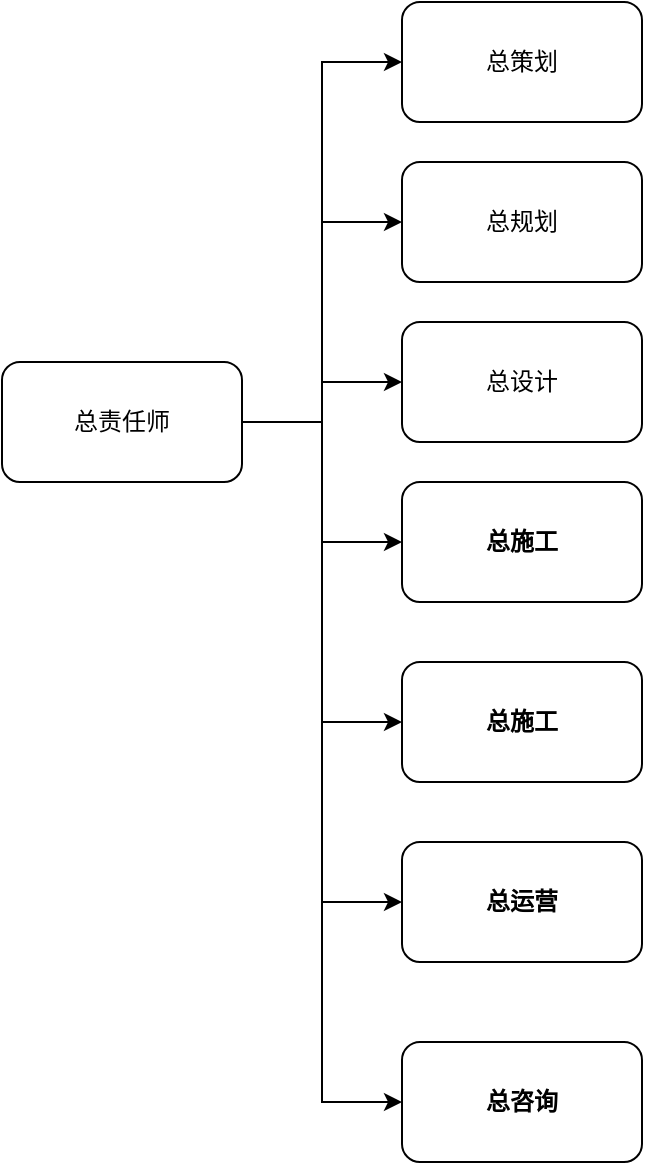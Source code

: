<mxfile version="21.2.9" type="github">
  <diagram name="Page-1" id="kg5Vm6Oi2As0jij2HQP2">
    <mxGraphModel dx="922" dy="492" grid="1" gridSize="10" guides="1" tooltips="1" connect="1" arrows="1" fold="1" page="1" pageScale="1" pageWidth="850" pageHeight="1100" math="0" shadow="0">
      <root>
        <mxCell id="0" />
        <mxCell id="1" parent="0" />
        <mxCell id="bjH7fD4pgpkKv8-tsCGC-4" style="edgeStyle=orthogonalEdgeStyle;rounded=0;orthogonalLoop=1;jettySize=auto;html=1;entryX=0;entryY=0.5;entryDx=0;entryDy=0;" edge="1" parent="1" source="bjH7fD4pgpkKv8-tsCGC-1" target="bjH7fD4pgpkKv8-tsCGC-2">
          <mxGeometry relative="1" as="geometry" />
        </mxCell>
        <mxCell id="bjH7fD4pgpkKv8-tsCGC-6" style="edgeStyle=orthogonalEdgeStyle;rounded=0;orthogonalLoop=1;jettySize=auto;html=1;" edge="1" parent="1" source="bjH7fD4pgpkKv8-tsCGC-1" target="bjH7fD4pgpkKv8-tsCGC-5">
          <mxGeometry relative="1" as="geometry" />
        </mxCell>
        <mxCell id="bjH7fD4pgpkKv8-tsCGC-8" style="edgeStyle=orthogonalEdgeStyle;rounded=0;orthogonalLoop=1;jettySize=auto;html=1;entryX=0;entryY=0.5;entryDx=0;entryDy=0;" edge="1" parent="1" source="bjH7fD4pgpkKv8-tsCGC-1" target="bjH7fD4pgpkKv8-tsCGC-7">
          <mxGeometry relative="1" as="geometry" />
        </mxCell>
        <mxCell id="bjH7fD4pgpkKv8-tsCGC-10" style="edgeStyle=orthogonalEdgeStyle;rounded=0;orthogonalLoop=1;jettySize=auto;html=1;entryX=0;entryY=0.5;entryDx=0;entryDy=0;" edge="1" parent="1" source="bjH7fD4pgpkKv8-tsCGC-1" target="bjH7fD4pgpkKv8-tsCGC-9">
          <mxGeometry relative="1" as="geometry" />
        </mxCell>
        <mxCell id="bjH7fD4pgpkKv8-tsCGC-12" style="edgeStyle=orthogonalEdgeStyle;rounded=0;orthogonalLoop=1;jettySize=auto;html=1;entryX=0;entryY=0.5;entryDx=0;entryDy=0;" edge="1" parent="1" source="bjH7fD4pgpkKv8-tsCGC-1" target="bjH7fD4pgpkKv8-tsCGC-11">
          <mxGeometry relative="1" as="geometry" />
        </mxCell>
        <mxCell id="bjH7fD4pgpkKv8-tsCGC-14" style="edgeStyle=orthogonalEdgeStyle;rounded=0;orthogonalLoop=1;jettySize=auto;html=1;entryX=0;entryY=0.5;entryDx=0;entryDy=0;" edge="1" parent="1" source="bjH7fD4pgpkKv8-tsCGC-1" target="bjH7fD4pgpkKv8-tsCGC-13">
          <mxGeometry relative="1" as="geometry" />
        </mxCell>
        <mxCell id="bjH7fD4pgpkKv8-tsCGC-16" style="edgeStyle=orthogonalEdgeStyle;rounded=0;orthogonalLoop=1;jettySize=auto;html=1;entryX=0;entryY=0.5;entryDx=0;entryDy=0;" edge="1" parent="1" source="bjH7fD4pgpkKv8-tsCGC-1" target="bjH7fD4pgpkKv8-tsCGC-15">
          <mxGeometry relative="1" as="geometry" />
        </mxCell>
        <mxCell id="bjH7fD4pgpkKv8-tsCGC-1" value="总责任师" style="rounded=1;whiteSpace=wrap;html=1;" vertex="1" parent="1">
          <mxGeometry x="80" y="220" width="120" height="60" as="geometry" />
        </mxCell>
        <mxCell id="bjH7fD4pgpkKv8-tsCGC-2" value="总规划" style="rounded=1;whiteSpace=wrap;html=1;" vertex="1" parent="1">
          <mxGeometry x="280" y="120" width="120" height="60" as="geometry" />
        </mxCell>
        <mxCell id="bjH7fD4pgpkKv8-tsCGC-5" value="总设计" style="rounded=1;whiteSpace=wrap;html=1;" vertex="1" parent="1">
          <mxGeometry x="280" y="200" width="120" height="60" as="geometry" />
        </mxCell>
        <mxCell id="bjH7fD4pgpkKv8-tsCGC-7" value="总施工" style="rounded=1;whiteSpace=wrap;html=1;fontStyle=1" vertex="1" parent="1">
          <mxGeometry x="280" y="280" width="120" height="60" as="geometry" />
        </mxCell>
        <mxCell id="bjH7fD4pgpkKv8-tsCGC-9" value="总施工" style="rounded=1;whiteSpace=wrap;html=1;fontStyle=1" vertex="1" parent="1">
          <mxGeometry x="280" y="370" width="120" height="60" as="geometry" />
        </mxCell>
        <mxCell id="bjH7fD4pgpkKv8-tsCGC-11" value="总策划" style="rounded=1;whiteSpace=wrap;html=1;" vertex="1" parent="1">
          <mxGeometry x="280" y="40" width="120" height="60" as="geometry" />
        </mxCell>
        <mxCell id="bjH7fD4pgpkKv8-tsCGC-13" value="总运营" style="rounded=1;whiteSpace=wrap;html=1;fontStyle=1" vertex="1" parent="1">
          <mxGeometry x="280" y="460" width="120" height="60" as="geometry" />
        </mxCell>
        <mxCell id="bjH7fD4pgpkKv8-tsCGC-15" value="总咨询" style="rounded=1;whiteSpace=wrap;html=1;fontStyle=1" vertex="1" parent="1">
          <mxGeometry x="280" y="560" width="120" height="60" as="geometry" />
        </mxCell>
      </root>
    </mxGraphModel>
  </diagram>
</mxfile>
